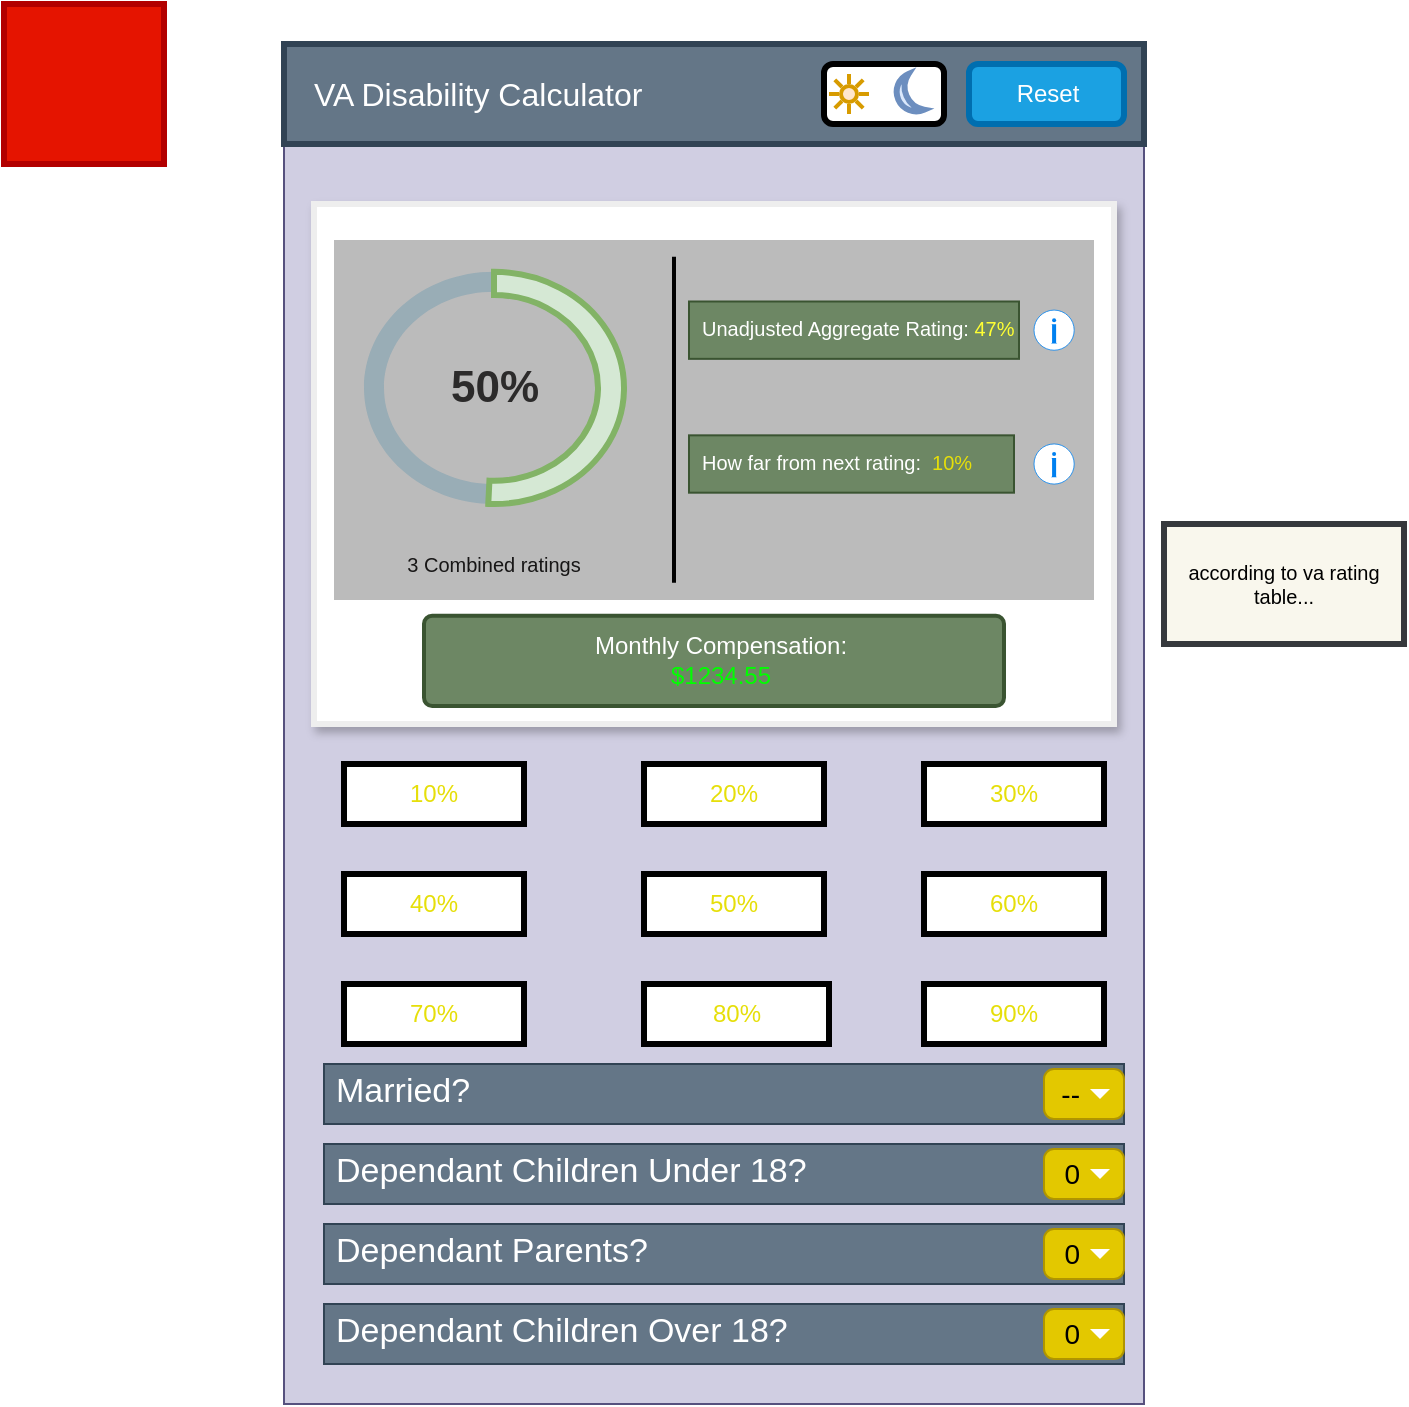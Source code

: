 <mxfile>
    <diagram id="yCOenhzyAJvfUA2sP0Hg" name="v1">
        <mxGraphModel dx="889" dy="522" grid="1" gridSize="10" guides="1" tooltips="1" connect="1" arrows="1" fold="1" page="1" pageScale="1" pageWidth="850" pageHeight="1100" math="0" shadow="0">
            <root>
                <mxCell id="0"/>
                <mxCell id="1" parent="0"/>
                <mxCell id="3" value="&lt;span style=&quot;color: rgba(0, 0, 0, 0); font-family: monospace; font-size: 0px; text-align: start;&quot;&gt;%3CmxGraphModel%3E%3Croot%3E%3CmxCell%20id%3D%220%22%2F%3E%3CmxCell%20id%3D%221%22%20parent%3D%220%22%2F%3E%3CmxCell%20id%3D%222%22%20value%3D%22%22%20style%3D%22rounded%3D1%3BwhiteSpace%3Dwrap%3Bhtml%3D1%3BstrokeWidth%3D3%3BfontColor%3D%232c2b2b%3B%22%20vertex%3D%221%22%20parent%3D%221%22%3E%3CmxGeometry%20x%3D%22390%22%20y%3D%22370%22%20width%3D%22120%22%20height%3D%2260%22%20as%3D%22geometry%22%2F%3E%3C%2FmxCell%3E%3C%2Froot%3E%3C%2FmxGraphModel%3E&lt;/span&gt;" style="whiteSpace=wrap;html=1;fillColor=#d0cee2;strokeColor=#56517e;" parent="1" vertex="1">
                    <mxGeometry x="260" y="120" width="430" height="680" as="geometry"/>
                </mxCell>
                <mxCell id="32" value="VA Disability Calculator" style="html=1;shadow=0;fillColor=#647687;strokeColor=#314354;fontSize=16;fontColor=#ffffff;align=left;spacing=15;strokeWidth=3;" parent="1" vertex="1">
                    <mxGeometry x="260" y="120" width="430" height="50" as="geometry"/>
                </mxCell>
                <mxCell id="42" value="" style="rounded=1;whiteSpace=wrap;html=1;strokeWidth=3;fontColor=#2c2b2b;" parent="1" vertex="1">
                    <mxGeometry x="530" y="130" width="60" height="30" as="geometry"/>
                </mxCell>
                <mxCell id="36" value="" style="html=1;verticalLabelPosition=bottom;align=center;labelBackgroundColor=#ffffff;verticalAlign=top;strokeWidth=2;strokeColor=#d79b00;shadow=0;dashed=0;shape=mxgraph.ios7.icons.sun;pointerEvents=1;fillColor=#ffe6cc;" parent="1" vertex="1">
                    <mxGeometry x="532.5" y="135" width="20" height="20" as="geometry"/>
                </mxCell>
                <mxCell id="37" value="" style="verticalLabelPosition=bottom;verticalAlign=top;html=1;shape=mxgraph.basic.moon;strokeWidth=3;fillColor=#dae8fc;strokeColor=#6c8ebf;" parent="1" vertex="1">
                    <mxGeometry x="565" y="135" width="15" height="20" as="geometry"/>
                </mxCell>
                <mxCell id="43" value="Reset" style="rounded=1;whiteSpace=wrap;html=1;strokeWidth=3;fillColor=#1ba1e2;strokeColor=#006EAF;fontColor=#ffffff;" parent="1" vertex="1">
                    <mxGeometry x="602.5" y="130" width="77.5" height="30" as="geometry"/>
                </mxCell>
                <mxCell id="49" value="Married?" style="strokeWidth=1;shadow=0;dashed=0;align=center;html=1;shape=mxgraph.mockup.text.textBox;fontColor=#ffffff;align=left;fontSize=17;spacingLeft=4;spacingTop=-3;strokeColor=#314354;mainText=;fillColor=#647687;" parent="1" vertex="1">
                    <mxGeometry x="280" y="630" width="400" height="30" as="geometry"/>
                </mxCell>
                <mxCell id="54" value="Dependant Parents?" style="strokeWidth=1;shadow=0;dashed=0;align=center;html=1;shape=mxgraph.mockup.text.textBox;fontColor=#ffffff;align=left;fontSize=17;spacingLeft=4;spacingTop=-3;strokeColor=#314354;mainText=;fillColor=#647687;" parent="1" vertex="1">
                    <mxGeometry x="280" y="710" width="400" height="30" as="geometry"/>
                </mxCell>
                <mxCell id="59" value="Dependant Children Under 18?" style="strokeWidth=1;shadow=0;dashed=0;align=center;html=1;shape=mxgraph.mockup.text.textBox;fontColor=#ffffff;align=left;fontSize=17;spacingLeft=4;spacingTop=-3;strokeColor=#314354;mainText=;fillColor=#647687;" parent="1" vertex="1">
                    <mxGeometry x="280" y="670" width="400" height="30" as="geometry"/>
                </mxCell>
                <mxCell id="60" value="Dependant Children Over 18?" style="strokeWidth=1;shadow=0;dashed=0;align=center;html=1;shape=mxgraph.mockup.text.textBox;fontColor=#ffffff;align=left;fontSize=17;spacingLeft=4;spacingTop=-3;strokeColor=#314354;mainText=;fillColor=#647687;" parent="1" vertex="1">
                    <mxGeometry x="280" y="750" width="400" height="30" as="geometry"/>
                </mxCell>
                <mxCell id="61" value="0" style="html=1;shadow=0;dashed=0;shape=mxgraph.bootstrap.rrect;rSize=5;strokeColor=#B09500;strokeWidth=1;fillColor=#e3c800;whiteSpace=wrap;align=right;verticalAlign=middle;fontStyle=0;fontSize=14;spacingRight=20;fontColor=#000000;" parent="1" vertex="1">
                    <mxGeometry x="640" y="712.5" width="40" height="25" as="geometry"/>
                </mxCell>
                <mxCell id="62" value="" style="shape=triangle;direction=south;fillColor=#ffffff;strokeColor=none;perimeter=none;strokeWidth=3;fontColor=#e6df0a;" parent="61" vertex="1">
                    <mxGeometry x="1" y="0.5" width="10" height="5" relative="1" as="geometry">
                        <mxPoint x="-17" y="-2.5" as="offset"/>
                    </mxGeometry>
                </mxCell>
                <mxCell id="63" value="0" style="html=1;shadow=0;dashed=0;shape=mxgraph.bootstrap.rrect;rSize=5;strokeColor=#B09500;strokeWidth=1;fillColor=#e3c800;whiteSpace=wrap;align=right;verticalAlign=middle;fontStyle=0;fontSize=14;spacingRight=20;fontColor=#000000;" parent="1" vertex="1">
                    <mxGeometry x="640" y="752.5" width="40" height="25" as="geometry"/>
                </mxCell>
                <mxCell id="64" value="" style="shape=triangle;direction=south;fillColor=#ffffff;strokeColor=none;perimeter=none;strokeWidth=3;fontColor=#e6df0a;" parent="63" vertex="1">
                    <mxGeometry x="1" y="0.5" width="10" height="5" relative="1" as="geometry">
                        <mxPoint x="-17" y="-2.5" as="offset"/>
                    </mxGeometry>
                </mxCell>
                <mxCell id="65" value="90%" style="rounded=0;whiteSpace=wrap;html=1;strokeWidth=3;fontColor=#e6df0a;" parent="1" vertex="1">
                    <mxGeometry x="580" y="590" width="90" height="30" as="geometry"/>
                </mxCell>
                <mxCell id="66" value="80%" style="rounded=0;whiteSpace=wrap;html=1;strokeWidth=3;fontColor=#e6df0a;" parent="1" vertex="1">
                    <mxGeometry x="440" y="590" width="92.5" height="30" as="geometry"/>
                </mxCell>
                <mxCell id="67" value="70%" style="rounded=0;whiteSpace=wrap;html=1;strokeWidth=3;fontColor=#e6df0a;" parent="1" vertex="1">
                    <mxGeometry x="290" y="590" width="90" height="30" as="geometry"/>
                </mxCell>
                <mxCell id="68" value="60%" style="rounded=0;whiteSpace=wrap;html=1;strokeWidth=3;fontColor=#e6df0a;" parent="1" vertex="1">
                    <mxGeometry x="580" y="535" width="90" height="30" as="geometry"/>
                </mxCell>
                <mxCell id="69" value="50%" style="rounded=0;whiteSpace=wrap;html=1;strokeWidth=3;fontColor=#e6df0a;" parent="1" vertex="1">
                    <mxGeometry x="440" y="535" width="90" height="30" as="geometry"/>
                </mxCell>
                <mxCell id="70" value="40%" style="rounded=0;whiteSpace=wrap;html=1;strokeWidth=3;fontColor=#e6df0a;" parent="1" vertex="1">
                    <mxGeometry x="290" y="535" width="90" height="30" as="geometry"/>
                </mxCell>
                <mxCell id="71" value="30%" style="rounded=0;whiteSpace=wrap;html=1;strokeWidth=3;fontColor=#e6df0a;" parent="1" vertex="1">
                    <mxGeometry x="580" y="480" width="90" height="30" as="geometry"/>
                </mxCell>
                <mxCell id="72" value="20%" style="rounded=0;whiteSpace=wrap;html=1;strokeWidth=3;fontColor=#e6df0a;" parent="1" vertex="1">
                    <mxGeometry x="440" y="480" width="90" height="30" as="geometry"/>
                </mxCell>
                <mxCell id="73" value="10%" style="rounded=0;whiteSpace=wrap;html=1;strokeWidth=3;fontColor=#e6df0a;" parent="1" vertex="1">
                    <mxGeometry x="290" y="480" width="90" height="30" as="geometry"/>
                </mxCell>
                <mxCell id="76" value="" style="shape=rect;fillColor=#ffffff;strokeColor=#eeeeee;shadow=1;strokeWidth=3;fontColor=#e6df0a;" parent="1" vertex="1">
                    <mxGeometry x="275" y="200" width="400" height="260" as="geometry"/>
                </mxCell>
                <mxCell id="77" value="" style="shape=rect;fillColor=#bbbbbb;strokeColor=none;strokeWidth=3;fontColor=#e6df0a;" parent="76" vertex="1">
                    <mxGeometry width="380" height="180" relative="1" as="geometry">
                        <mxPoint x="10" y="18" as="offset"/>
                    </mxGeometry>
                </mxCell>
                <mxCell id="52" value="&lt;font style=&quot;font-size: 10px;&quot;&gt;Unadjusted Aggregate Rating: &lt;font color=&quot;#ffff33&quot; style=&quot;font-size: 10px;&quot;&gt;47%&lt;/font&gt;&lt;/font&gt;" style="strokeWidth=1;shadow=0;dashed=0;align=center;html=1;shape=mxgraph.mockup.text.textBox;fontColor=#ffffff;align=left;fontSize=10;spacingLeft=4;spacingTop=-3;strokeColor=#3A5431;mainText=;fillColor=#6d8764;" parent="76" vertex="1">
                    <mxGeometry x="187.5" y="48.748" width="165" height="28.671" as="geometry"/>
                </mxCell>
                <mxCell id="50" value="How far from next rating:&amp;nbsp; &lt;font color=&quot;#e6df0a&quot; style=&quot;font-size: 10px;&quot;&gt;10%&lt;/font&gt;" style="strokeWidth=1;shadow=0;dashed=0;align=center;html=1;shape=mxgraph.mockup.text.textBox;fontColor=#ffffff;align=left;fontSize=10;spacingLeft=4;spacingTop=-3;strokeColor=#3A5431;mainText=;fillColor=#6d8764;" parent="76" vertex="1">
                    <mxGeometry x="187.5" y="115.67" width="162.5" height="28.67" as="geometry"/>
                </mxCell>
                <mxCell id="81" value="" style="html=1;verticalLabelPosition=bottom;labelBackgroundColor=#ffffff;verticalAlign=top;shadow=0;dashed=0;strokeWidth=2;shape=mxgraph.ios7.misc.info;strokeColor=#0080f0;sketch=0;fontSize=13;fontColor=#e6df0a;" parent="76" vertex="1">
                    <mxGeometry x="360" y="53.05" width="20.1" height="20.07" as="geometry"/>
                </mxCell>
                <mxCell id="87" value="Monthly Compensation:&lt;br&gt;&lt;font color=&quot;#00ff00&quot;&gt;$1234.55&lt;/font&gt;" style="rounded=1;arcSize=9;fillColor=#6d8764;align=center;spacingLeft=5;strokeColor=#3A5431;html=1;strokeWidth=2;fontColor=#ffffff;fontSize=12" parent="76" vertex="1">
                    <mxGeometry x="55" y="205.833" width="290" height="45.153" as="geometry"/>
                </mxCell>
                <mxCell id="19" value="" style="verticalLabelPosition=bottom;verticalAlign=top;html=1;shape=mxgraph.basic.donut;dx=10;strokeColor=none;fillColor=#10739E;fontSize=10;align=center;fillOpacity=20;strokeWidth=3;fontColor=#000000;" parent="76" vertex="1">
                    <mxGeometry x="25" y="33.91" width="130" height="116.09" as="geometry"/>
                </mxCell>
                <mxCell id="20" value="&lt;font color=&quot;#2c2b2b&quot;&gt;50%&lt;/font&gt;" style="verticalLabelPosition=middle;verticalAlign=middle;html=1;shape=mxgraph.basic.partConcEllipse;startAngle=0;endAngle=0.507;arcWidth=0.2;strokeColor=#82b366;fillColor=#d5e8d4;fontSize=22;align=center;fontStyle=1;strokeWidth=3;" parent="19" vertex="1">
                    <mxGeometry width="130" height="116.09" as="geometry"/>
                </mxCell>
                <mxCell id="89" value="" style="line;strokeWidth=2;direction=south;html=1;fontSize=10;strokeColor=#000000;" parent="76" vertex="1">
                    <mxGeometry x="175" y="26.347" width="10" height="162.987" as="geometry"/>
                </mxCell>
                <mxCell id="91" value="&lt;font&gt;3&amp;nbsp;&lt;/font&gt;&lt;font&gt;Combined ratings&lt;/font&gt;" style="text;html=1;align=center;verticalAlign=middle;whiteSpace=wrap;rounded=0;strokeWidth=3;fontSize=10;fontColor=#171616;" parent="76" vertex="1">
                    <mxGeometry x="41.25" y="160" width="97.5" height="39.33" as="geometry"/>
                </mxCell>
                <mxCell id="92" value="" style="html=1;verticalLabelPosition=bottom;labelBackgroundColor=#ffffff;verticalAlign=top;shadow=0;dashed=0;strokeWidth=2;shape=mxgraph.ios7.misc.info;strokeColor=#0080f0;sketch=0;fontSize=13;fontColor=#e6df0a;" parent="76" vertex="1">
                    <mxGeometry x="360" y="119.97" width="20.1" height="20.07" as="geometry"/>
                </mxCell>
                <mxCell id="83" value="--" style="html=1;shadow=0;dashed=0;shape=mxgraph.bootstrap.rrect;rSize=5;strokeColor=#B09500;strokeWidth=1;fillColor=#e3c800;whiteSpace=wrap;align=right;verticalAlign=middle;fontStyle=0;fontSize=14;spacingRight=20;fontColor=#000000;" parent="1" vertex="1">
                    <mxGeometry x="640" y="632.5" width="40" height="25" as="geometry"/>
                </mxCell>
                <mxCell id="84" value="" style="shape=triangle;direction=south;fillColor=#ffffff;strokeColor=none;perimeter=none;strokeWidth=3;fontColor=#e6df0a;" parent="83" vertex="1">
                    <mxGeometry x="1" y="0.5" width="10" height="5" relative="1" as="geometry">
                        <mxPoint x="-17" y="-2.5" as="offset"/>
                    </mxGeometry>
                </mxCell>
                <mxCell id="57" value="0" style="html=1;shadow=0;dashed=0;shape=mxgraph.bootstrap.rrect;rSize=5;strokeColor=#B09500;strokeWidth=1;fillColor=#e3c800;whiteSpace=wrap;align=right;verticalAlign=middle;fontStyle=0;fontSize=14;spacingRight=20;fontColor=#000000;" parent="1" vertex="1">
                    <mxGeometry x="640" y="672.5" width="40" height="25" as="geometry"/>
                </mxCell>
                <mxCell id="58" value="" style="shape=triangle;direction=south;fillColor=#ffffff;strokeColor=none;perimeter=none;strokeWidth=3;fontColor=#e6df0a;" parent="57" vertex="1">
                    <mxGeometry x="1" y="0.5" width="10" height="5" relative="1" as="geometry">
                        <mxPoint x="-17" y="-2.5" as="offset"/>
                    </mxGeometry>
                </mxCell>
                <mxCell id="93" value="according to va rating table..." style="rounded=0;whiteSpace=wrap;html=1;strokeColor=#36393d;strokeWidth=3;fontSize=10;fillColor=#f9f7ed;fontColor=#000000;" parent="1" vertex="1">
                    <mxGeometry x="700" y="360" width="120" height="60" as="geometry"/>
                </mxCell>
                <mxCell id="96" value="" style="whiteSpace=wrap;html=1;aspect=fixed;strokeColor=#B20000;strokeWidth=3;fontSize=10;fontColor=#ffffff;fillColor=#e51400;" parent="1" vertex="1">
                    <mxGeometry x="120" y="100" width="80" height="80" as="geometry"/>
                </mxCell>
            </root>
        </mxGraphModel>
    </diagram>
    <diagram id="uVfkzHxawIvBO_gn9m0w" name="v2">
        <mxGraphModel dx="889" dy="522" grid="1" gridSize="10" guides="1" tooltips="1" connect="1" arrows="1" fold="1" page="1" pageScale="1" pageWidth="850" pageHeight="1100" math="0" shadow="0">
            <root>
                <mxCell id="0"/>
                <mxCell id="1" parent="0"/>
                <mxCell id="XZa3JOoojGw1jMgYT4Qa-1" value="&lt;span style=&quot;color: rgba(0, 0, 0, 0); font-family: monospace; font-size: 0px; text-align: start;&quot;&gt;%3CmxGraphModel%3E%3Croot%3E%3CmxCell%20id%3D%220%22%2F%3E%3CmxCell%20id%3D%221%22%20parent%3D%220%22%2F%3E%3CmxCell%20id%3D%222%22%20value%3D%22%22%20style%3D%22rounded%3D1%3BwhiteSpace%3Dwrap%3Bhtml%3D1%3BstrokeWidth%3D3%3BfontColor%3D%232c2b2b%3B%22%20vertex%3D%221%22%20parent%3D%221%22%3E%3CmxGeometry%20x%3D%22390%22%20y%3D%22370%22%20width%3D%22120%22%20height%3D%2260%22%20as%3D%22geometry%22%2F%3E%3C%2FmxCell%3E%3C%2Froot%3E%3C%2FmxGraphModel%3E&lt;/span&gt;" style="whiteSpace=wrap;html=1;fillColor=#d0cee2;strokeColor=#56517e;" vertex="1" parent="1">
                    <mxGeometry x="260" y="120" width="430" height="820" as="geometry"/>
                </mxCell>
                <mxCell id="XZa3JOoojGw1jMgYT4Qa-2" value="VA Disability Calculator" style="html=1;shadow=0;fillColor=#647687;strokeColor=#314354;fontSize=16;fontColor=#ffffff;align=left;spacing=15;strokeWidth=3;" vertex="1" parent="1">
                    <mxGeometry x="260" y="120" width="430" height="50" as="geometry"/>
                </mxCell>
                <mxCell id="XZa3JOoojGw1jMgYT4Qa-3" value="" style="rounded=1;whiteSpace=wrap;html=1;strokeWidth=3;fontColor=#2c2b2b;" vertex="1" parent="1">
                    <mxGeometry x="530" y="130" width="60" height="30" as="geometry"/>
                </mxCell>
                <mxCell id="XZa3JOoojGw1jMgYT4Qa-4" value="" style="html=1;verticalLabelPosition=bottom;align=center;labelBackgroundColor=#ffffff;verticalAlign=top;strokeWidth=2;strokeColor=#d79b00;shadow=0;dashed=0;shape=mxgraph.ios7.icons.sun;pointerEvents=1;fillColor=#ffe6cc;" vertex="1" parent="1">
                    <mxGeometry x="532.5" y="135" width="20" height="20" as="geometry"/>
                </mxCell>
                <mxCell id="XZa3JOoojGw1jMgYT4Qa-5" value="" style="verticalLabelPosition=bottom;verticalAlign=top;html=1;shape=mxgraph.basic.moon;strokeWidth=3;fillColor=#dae8fc;strokeColor=#6c8ebf;" vertex="1" parent="1">
                    <mxGeometry x="565" y="135" width="15" height="20" as="geometry"/>
                </mxCell>
                <mxCell id="XZa3JOoojGw1jMgYT4Qa-6" value="Reset" style="rounded=1;whiteSpace=wrap;html=1;strokeWidth=3;fillColor=#1ba1e2;strokeColor=#006EAF;fontColor=#ffffff;" vertex="1" parent="1">
                    <mxGeometry x="602.5" y="130" width="77.5" height="30" as="geometry"/>
                </mxCell>
                <mxCell id="XZa3JOoojGw1jMgYT4Qa-7" value="Married?" style="strokeWidth=1;shadow=0;dashed=0;align=center;html=1;shape=mxgraph.mockup.text.textBox;fontColor=#ffffff;align=left;fontSize=17;spacingLeft=4;spacingTop=-3;strokeColor=#314354;mainText=;fillColor=#647687;" vertex="1" parent="1">
                    <mxGeometry x="275" y="770" width="400" height="30" as="geometry"/>
                </mxCell>
                <mxCell id="XZa3JOoojGw1jMgYT4Qa-8" value="Dependant Parents?" style="strokeWidth=1;shadow=0;dashed=0;align=center;html=1;shape=mxgraph.mockup.text.textBox;fontColor=#ffffff;align=left;fontSize=17;spacingLeft=4;spacingTop=-3;strokeColor=#314354;mainText=;fillColor=#647687;" vertex="1" parent="1">
                    <mxGeometry x="275" y="890" width="400" height="30" as="geometry"/>
                </mxCell>
                <mxCell id="XZa3JOoojGw1jMgYT4Qa-9" value="Dependant Children Under 18?" style="strokeWidth=1;shadow=0;dashed=0;align=center;html=1;shape=mxgraph.mockup.text.textBox;fontColor=#ffffff;align=left;fontSize=17;spacingLeft=4;spacingTop=-3;strokeColor=#314354;mainText=;fillColor=#647687;" vertex="1" parent="1">
                    <mxGeometry x="275" y="810" width="400" height="30" as="geometry"/>
                </mxCell>
                <mxCell id="XZa3JOoojGw1jMgYT4Qa-10" value="Dependant Children Over 18?" style="strokeWidth=1;shadow=0;dashed=0;align=center;html=1;shape=mxgraph.mockup.text.textBox;fontColor=#ffffff;align=left;fontSize=17;spacingLeft=4;spacingTop=-3;strokeColor=#314354;mainText=;fillColor=#647687;" vertex="1" parent="1">
                    <mxGeometry x="275" y="850" width="400" height="30" as="geometry"/>
                </mxCell>
                <mxCell id="XZa3JOoojGw1jMgYT4Qa-11" value="0" style="html=1;shadow=0;dashed=0;shape=mxgraph.bootstrap.rrect;rSize=5;strokeColor=#B09500;strokeWidth=1;fillColor=#e3c800;whiteSpace=wrap;align=right;verticalAlign=middle;fontStyle=0;fontSize=14;spacingRight=20;fontColor=#000000;" vertex="1" parent="1">
                    <mxGeometry x="635" y="852.5" width="40" height="25" as="geometry"/>
                </mxCell>
                <mxCell id="XZa3JOoojGw1jMgYT4Qa-12" value="" style="shape=triangle;direction=south;fillColor=#ffffff;strokeColor=none;perimeter=none;strokeWidth=3;fontColor=#e6df0a;" vertex="1" parent="XZa3JOoojGw1jMgYT4Qa-11">
                    <mxGeometry x="1" y="0.5" width="10" height="5" relative="1" as="geometry">
                        <mxPoint x="-17" y="-2.5" as="offset"/>
                    </mxGeometry>
                </mxCell>
                <mxCell id="XZa3JOoojGw1jMgYT4Qa-13" value="0" style="html=1;shadow=0;dashed=0;shape=mxgraph.bootstrap.rrect;rSize=5;strokeColor=#B09500;strokeWidth=1;fillColor=#e3c800;whiteSpace=wrap;align=right;verticalAlign=middle;fontStyle=0;fontSize=14;spacingRight=20;fontColor=#000000;" vertex="1" parent="1">
                    <mxGeometry x="635" y="892.5" width="40" height="25" as="geometry"/>
                </mxCell>
                <mxCell id="XZa3JOoojGw1jMgYT4Qa-14" value="" style="shape=triangle;direction=south;fillColor=#ffffff;strokeColor=none;perimeter=none;strokeWidth=3;fontColor=#e6df0a;" vertex="1" parent="XZa3JOoojGw1jMgYT4Qa-13">
                    <mxGeometry x="1" y="0.5" width="10" height="5" relative="1" as="geometry">
                        <mxPoint x="-17" y="-2.5" as="offset"/>
                    </mxGeometry>
                </mxCell>
                <mxCell id="XZa3JOoojGw1jMgYT4Qa-15" value="90%" style="rounded=0;whiteSpace=wrap;html=1;strokeWidth=3;fontColor=#e6df0a;" vertex="1" parent="1">
                    <mxGeometry x="565" y="720" width="90" height="30" as="geometry"/>
                </mxCell>
                <mxCell id="XZa3JOoojGw1jMgYT4Qa-16" value="80%" style="rounded=0;whiteSpace=wrap;html=1;strokeWidth=3;fontColor=#e6df0a;" vertex="1" parent="1">
                    <mxGeometry x="425" y="720" width="92.5" height="30" as="geometry"/>
                </mxCell>
                <mxCell id="XZa3JOoojGw1jMgYT4Qa-17" value="70%" style="rounded=0;whiteSpace=wrap;html=1;strokeWidth=3;fontColor=#e6df0a;" vertex="1" parent="1">
                    <mxGeometry x="290" y="720" width="90" height="30" as="geometry"/>
                </mxCell>
                <mxCell id="XZa3JOoojGw1jMgYT4Qa-18" value="60%" style="rounded=0;whiteSpace=wrap;html=1;strokeWidth=3;fontColor=#e6df0a;" vertex="1" parent="1">
                    <mxGeometry x="565" y="670" width="90" height="30" as="geometry"/>
                </mxCell>
                <mxCell id="XZa3JOoojGw1jMgYT4Qa-19" value="50%" style="rounded=0;whiteSpace=wrap;html=1;strokeWidth=3;fontColor=#e6df0a;" vertex="1" parent="1">
                    <mxGeometry x="425" y="670" width="90" height="30" as="geometry"/>
                </mxCell>
                <mxCell id="XZa3JOoojGw1jMgYT4Qa-20" value="40%" style="rounded=0;whiteSpace=wrap;html=1;strokeWidth=3;fontColor=#e6df0a;" vertex="1" parent="1">
                    <mxGeometry x="290" y="670" width="90" height="30" as="geometry"/>
                </mxCell>
                <mxCell id="XZa3JOoojGw1jMgYT4Qa-21" value="30%" style="rounded=0;whiteSpace=wrap;html=1;strokeWidth=3;fontColor=#e6df0a;" vertex="1" parent="1">
                    <mxGeometry x="565" y="620" width="90" height="30" as="geometry"/>
                </mxCell>
                <mxCell id="XZa3JOoojGw1jMgYT4Qa-22" value="20%" style="rounded=0;whiteSpace=wrap;html=1;strokeWidth=3;fontColor=#e6df0a;" vertex="1" parent="1">
                    <mxGeometry x="425" y="620" width="90" height="30" as="geometry"/>
                </mxCell>
                <mxCell id="XZa3JOoojGw1jMgYT4Qa-23" value="10%" style="rounded=0;whiteSpace=wrap;html=1;strokeWidth=3;fontColor=#e6df0a;" vertex="1" parent="1">
                    <mxGeometry x="290" y="620" width="90" height="30" as="geometry"/>
                </mxCell>
                <mxCell id="XZa3JOoojGw1jMgYT4Qa-24" value="" style="shape=rect;fillColor=#ffffff;strokeColor=#eeeeee;shadow=1;strokeWidth=3;fontColor=#e6df0a;" vertex="1" parent="1">
                    <mxGeometry x="275" y="190" width="400" height="410" as="geometry"/>
                </mxCell>
                <mxCell id="XZa3JOoojGw1jMgYT4Qa-25" value="" style="shape=rect;fillColor=#bbbbbb;strokeColor=none;strokeWidth=3;fontColor=#e6df0a;" vertex="1" parent="XZa3JOoojGw1jMgYT4Qa-24">
                    <mxGeometry width="380" height="180" relative="1" as="geometry">
                        <mxPoint x="10" y="10" as="offset"/>
                    </mxGeometry>
                </mxCell>
                <mxCell id="XZa3JOoojGw1jMgYT4Qa-29" value="Monthly Compensation:&lt;br&gt;&lt;font color=&quot;#00ff00&quot;&gt;$1042&lt;/font&gt;" style="rounded=1;arcSize=9;fillColor=#6d8764;align=center;spacingLeft=5;strokeColor=#3A5431;html=1;strokeWidth=2;fontColor=#ffffff;fontSize=12" vertex="1" parent="XZa3JOoojGw1jMgYT4Qa-24">
                    <mxGeometry x="55" y="210.005" width="290" height="71.203" as="geometry"/>
                </mxCell>
                <mxCell id="XZa3JOoojGw1jMgYT4Qa-33" value="&lt;font&gt;4&amp;nbsp;&lt;/font&gt;&lt;font&gt;Combined ratings&lt;/font&gt;" style="text;html=1;align=center;verticalAlign=middle;whiteSpace=wrap;rounded=0;strokeWidth=3;fontSize=10;fontColor=#171616;" vertex="1" parent="XZa3JOoojGw1jMgYT4Qa-24">
                    <mxGeometry x="41.25" y="140.004" width="97.5" height="62.02" as="geometry"/>
                </mxCell>
                <mxCell id="nonkc4hHebOO18170wVA-4" value="10%&amp;nbsp; &amp;nbsp;X" style="rounded=0;whiteSpace=wrap;html=1;strokeWidth=3;fontColor=#ffffff;fillColor=#1ba1e2;strokeColor=#006EAF;" vertex="1" parent="XZa3JOoojGw1jMgYT4Qa-24">
                    <mxGeometry x="25" y="310" width="65" height="30" as="geometry"/>
                </mxCell>
                <mxCell id="nonkc4hHebOO18170wVA-3" value="10%&amp;nbsp; &amp;nbsp;X" style="rounded=0;whiteSpace=wrap;html=1;strokeWidth=3;fontColor=#ffffff;fillColor=#1ba1e2;strokeColor=#006EAF;" vertex="1" parent="XZa3JOoojGw1jMgYT4Qa-24">
                    <mxGeometry x="116" y="310" width="65" height="30" as="geometry"/>
                </mxCell>
                <mxCell id="nonkc4hHebOO18170wVA-2" value="20%&amp;nbsp; &amp;nbsp;X" style="rounded=0;whiteSpace=wrap;html=1;strokeWidth=3;fontColor=#ffffff;fillColor=#1ba1e2;strokeColor=#006EAF;" vertex="1" parent="XZa3JOoojGw1jMgYT4Qa-24">
                    <mxGeometry x="205" y="310" width="65" height="30" as="geometry"/>
                </mxCell>
                <mxCell id="nonkc4hHebOO18170wVA-5" value="20%&amp;nbsp; &amp;nbsp;X" style="rounded=0;whiteSpace=wrap;html=1;strokeWidth=3;fontColor=#ffffff;fillColor=#1ba1e2;strokeColor=#006EAF;" vertex="1" parent="XZa3JOoojGw1jMgYT4Qa-24">
                    <mxGeometry x="295" y="310" width="72.5" height="30" as="geometry"/>
                </mxCell>
                <mxCell id="XZa3JOoojGw1jMgYT4Qa-30" value="" style="verticalLabelPosition=bottom;verticalAlign=top;html=1;shape=mxgraph.basic.donut;dx=10;strokeColor=none;fillColor=#10739E;fontSize=10;align=center;fillOpacity=20;strokeWidth=3;fontColor=#000000;" vertex="1" parent="XZa3JOoojGw1jMgYT4Qa-24">
                    <mxGeometry x="25" y="25.55" width="130" height="114.45" as="geometry"/>
                </mxCell>
                <mxCell id="XZa3JOoojGw1jMgYT4Qa-31" value="&lt;font color=&quot;#2c2b2b&quot;&gt;50%&lt;/font&gt;" style="verticalLabelPosition=middle;verticalAlign=middle;html=1;shape=mxgraph.basic.partConcEllipse;startAngle=0;endAngle=0.507;arcWidth=0.2;strokeColor=#82b366;fillColor=#d5e8d4;fontSize=22;align=center;fontStyle=1;strokeWidth=3;" vertex="1" parent="XZa3JOoojGw1jMgYT4Qa-30">
                    <mxGeometry width="130" height="114.45" as="geometry"/>
                </mxCell>
                <mxCell id="XZa3JOoojGw1jMgYT4Qa-26" value="&lt;font style=&quot;font-size: 10px;&quot;&gt;Unadjusted Aggregate Rating: &lt;font color=&quot;#ffff33&quot; style=&quot;font-size: 10px;&quot;&gt;48%&lt;/font&gt;&lt;/font&gt;" style="strokeWidth=1;shadow=0;dashed=0;align=center;html=1;shape=mxgraph.mockup.text.textBox;fontColor=#ffffff;align=left;fontSize=10;spacingLeft=4;spacingTop=-3;strokeColor=#3A5431;mainText=;fillColor=#6d8764;" vertex="1" parent="XZa3JOoojGw1jMgYT4Qa-24">
                    <mxGeometry x="185" y="39.998" width="165" height="28.671" as="geometry"/>
                </mxCell>
                <mxCell id="XZa3JOoojGw1jMgYT4Qa-27" value="How far from next rating:&amp;nbsp; &lt;font color=&quot;#e6df0a&quot; style=&quot;font-size: 10px;&quot;&gt;10%&lt;/font&gt;" style="strokeWidth=1;shadow=0;dashed=0;align=center;html=1;shape=mxgraph.mockup.text.textBox;fontColor=#ffffff;align=left;fontSize=10;spacingLeft=4;spacingTop=-3;strokeColor=#3A5431;mainText=;fillColor=#6d8764;" vertex="1" parent="XZa3JOoojGw1jMgYT4Qa-24">
                    <mxGeometry x="185" y="110" width="162.5" height="28.67" as="geometry"/>
                </mxCell>
                <mxCell id="XZa3JOoojGw1jMgYT4Qa-34" value="" style="html=1;verticalLabelPosition=bottom;labelBackgroundColor=#ffffff;verticalAlign=top;shadow=0;dashed=0;strokeWidth=2;shape=mxgraph.ios7.misc.info;strokeColor=#0080f0;sketch=0;fontSize=13;fontColor=#e6df0a;" vertex="1" parent="XZa3JOoojGw1jMgYT4Qa-24">
                    <mxGeometry x="355" y="114.3" width="20.1" height="20.07" as="geometry"/>
                </mxCell>
                <mxCell id="XZa3JOoojGw1jMgYT4Qa-28" value="" style="html=1;verticalLabelPosition=bottom;labelBackgroundColor=#ffffff;verticalAlign=top;shadow=0;dashed=0;strokeWidth=2;shape=mxgraph.ios7.misc.info;strokeColor=#0080f0;sketch=0;fontSize=13;fontColor=#e6df0a;" vertex="1" parent="XZa3JOoojGw1jMgYT4Qa-24">
                    <mxGeometry x="355" y="44.3" width="20.1" height="20.07" as="geometry"/>
                </mxCell>
                <mxCell id="XZa3JOoojGw1jMgYT4Qa-35" value="--" style="html=1;shadow=0;dashed=0;shape=mxgraph.bootstrap.rrect;rSize=5;strokeColor=#B09500;strokeWidth=1;fillColor=#e3c800;whiteSpace=wrap;align=right;verticalAlign=middle;fontStyle=0;fontSize=14;spacingRight=20;fontColor=#000000;" vertex="1" parent="1">
                    <mxGeometry x="635" y="772.5" width="40" height="25" as="geometry"/>
                </mxCell>
                <mxCell id="XZa3JOoojGw1jMgYT4Qa-36" value="" style="shape=triangle;direction=south;fillColor=#ffffff;strokeColor=none;perimeter=none;strokeWidth=3;fontColor=#e6df0a;" vertex="1" parent="XZa3JOoojGw1jMgYT4Qa-35">
                    <mxGeometry x="1" y="0.5" width="10" height="5" relative="1" as="geometry">
                        <mxPoint x="-17" y="-2.5" as="offset"/>
                    </mxGeometry>
                </mxCell>
                <mxCell id="XZa3JOoojGw1jMgYT4Qa-37" value="0" style="html=1;shadow=0;dashed=0;shape=mxgraph.bootstrap.rrect;rSize=5;strokeColor=#B09500;strokeWidth=1;fillColor=#e3c800;whiteSpace=wrap;align=right;verticalAlign=middle;fontStyle=0;fontSize=14;spacingRight=20;fontColor=#000000;" vertex="1" parent="1">
                    <mxGeometry x="635" y="812.5" width="40" height="25" as="geometry"/>
                </mxCell>
                <mxCell id="XZa3JOoojGw1jMgYT4Qa-38" value="" style="shape=triangle;direction=south;fillColor=#ffffff;strokeColor=none;perimeter=none;strokeWidth=3;fontColor=#e6df0a;" vertex="1" parent="XZa3JOoojGw1jMgYT4Qa-37">
                    <mxGeometry x="1" y="0.5" width="10" height="5" relative="1" as="geometry">
                        <mxPoint x="-17" y="-2.5" as="offset"/>
                    </mxGeometry>
                </mxCell>
            </root>
        </mxGraphModel>
    </diagram>
</mxfile>